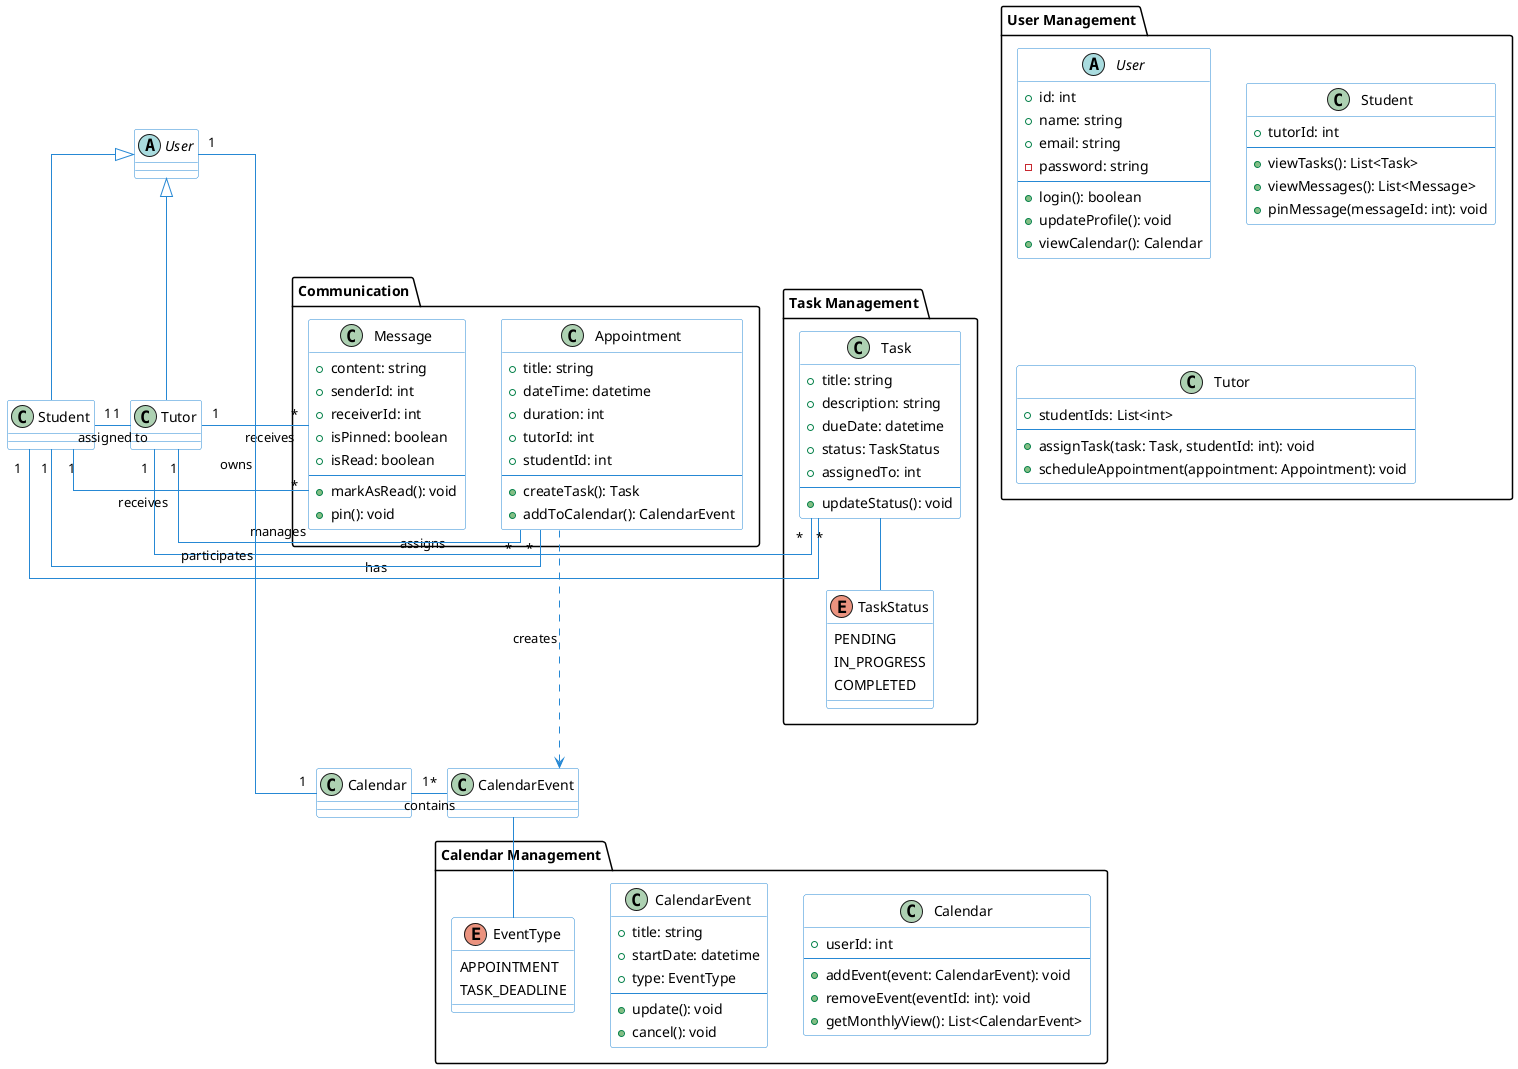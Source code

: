 @startuml HomeSkolar

' Layout configuration
skinparam linetype ortho
skinparam padding 2
skinparam roundcorner 5
skinparam class {
    BackgroundColor white
    ArrowColor #2688d4
    BorderColor #2688d4
}

' Placement hints
together {
    abstract class User
    class Student
    class Tutor
}

together {
    class Calendar
    class CalendarEvent
}

package "User Management" {
    abstract class User {
        +id: int
        +name: string
        +email: string
        -password: string
        --
        +login(): boolean
        +updateProfile(): void
        +viewCalendar(): Calendar
    }

    class Student {
        +tutorId: int
        --
        +viewTasks(): List<Task>
        +viewMessages(): List<Message>
        +pinMessage(messageId: int): void
    }

    class Tutor {
        +studentIds: List<int>
        --
        +assignTask(task: Task, studentId: int): void
        +scheduleAppointment(appointment: Appointment): void
    }
}

package "Calendar Management" {
    class Calendar {
        +userId: int
        --
        +addEvent(event: CalendarEvent): void
        +removeEvent(eventId: int): void
        +getMonthlyView(): List<CalendarEvent>
    }

    class CalendarEvent {
        +title: string
        +startDate: datetime
        +type: EventType
        --
        +update(): void
        +cancel(): void
    }

    enum EventType {
        APPOINTMENT
        TASK_DEADLINE
    }
}

package "Task Management" {
    class Task {
        +title: string
        +description: string
        +dueDate: datetime
        +status: TaskStatus
        +assignedTo: int
        --
        +updateStatus(): void
    }

    enum TaskStatus {
        PENDING
        IN_PROGRESS
        COMPLETED
    }
}

package "Communication" {
    class Message {
        +content: string
        +senderId: int
        +receiverId: int
        +isPinned: boolean
        +isRead: boolean
        --
        +markAsRead(): void
        +pin(): void
    }

    class Appointment {
        +title: string
        +dateTime: datetime
        +duration: int
        +tutorId: int
        +studentId: int
        --
        +createTask(): Task
        +addToCalendar(): CalendarEvent
    }
}

' Relations
User <|-- Student
User <|-- Tutor
Student "1" --right-- "1" Tutor : assigned to
Student "1" --right-- "*" Task : has
Tutor "1" --right-- "*" Task : assigns
Student "1" --right-- "*" Appointment : participates
Tutor "1" --right-- "*" Appointment : manages
Message "*" --right-- "1" Student : receives
Message "*" --right-- "1" Tutor : receives
Task -- TaskStatus
User "1" --down-- "1" Calendar : owns
Calendar "1" --right-- "*" CalendarEvent : contains
CalendarEvent -- EventType
Appointment ..> CalendarEvent : creates

@enduml